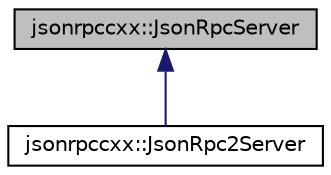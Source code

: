 digraph "jsonrpccxx::JsonRpcServer"
{
  edge [fontname="Helvetica",fontsize="10",labelfontname="Helvetica",labelfontsize="10"];
  node [fontname="Helvetica",fontsize="10",shape=record];
  Node0 [label="jsonrpccxx::JsonRpcServer",height=0.2,width=0.4,color="black", fillcolor="grey75", style="filled", fontcolor="black"];
  Node0 -> Node1 [dir="back",color="midnightblue",fontsize="10",style="solid",fontname="Helvetica"];
  Node1 [label="jsonrpccxx::JsonRpc2Server",height=0.2,width=0.4,color="black", fillcolor="white", style="filled",URL="$classjsonrpccxx_1_1JsonRpc2Server.html"];
}
